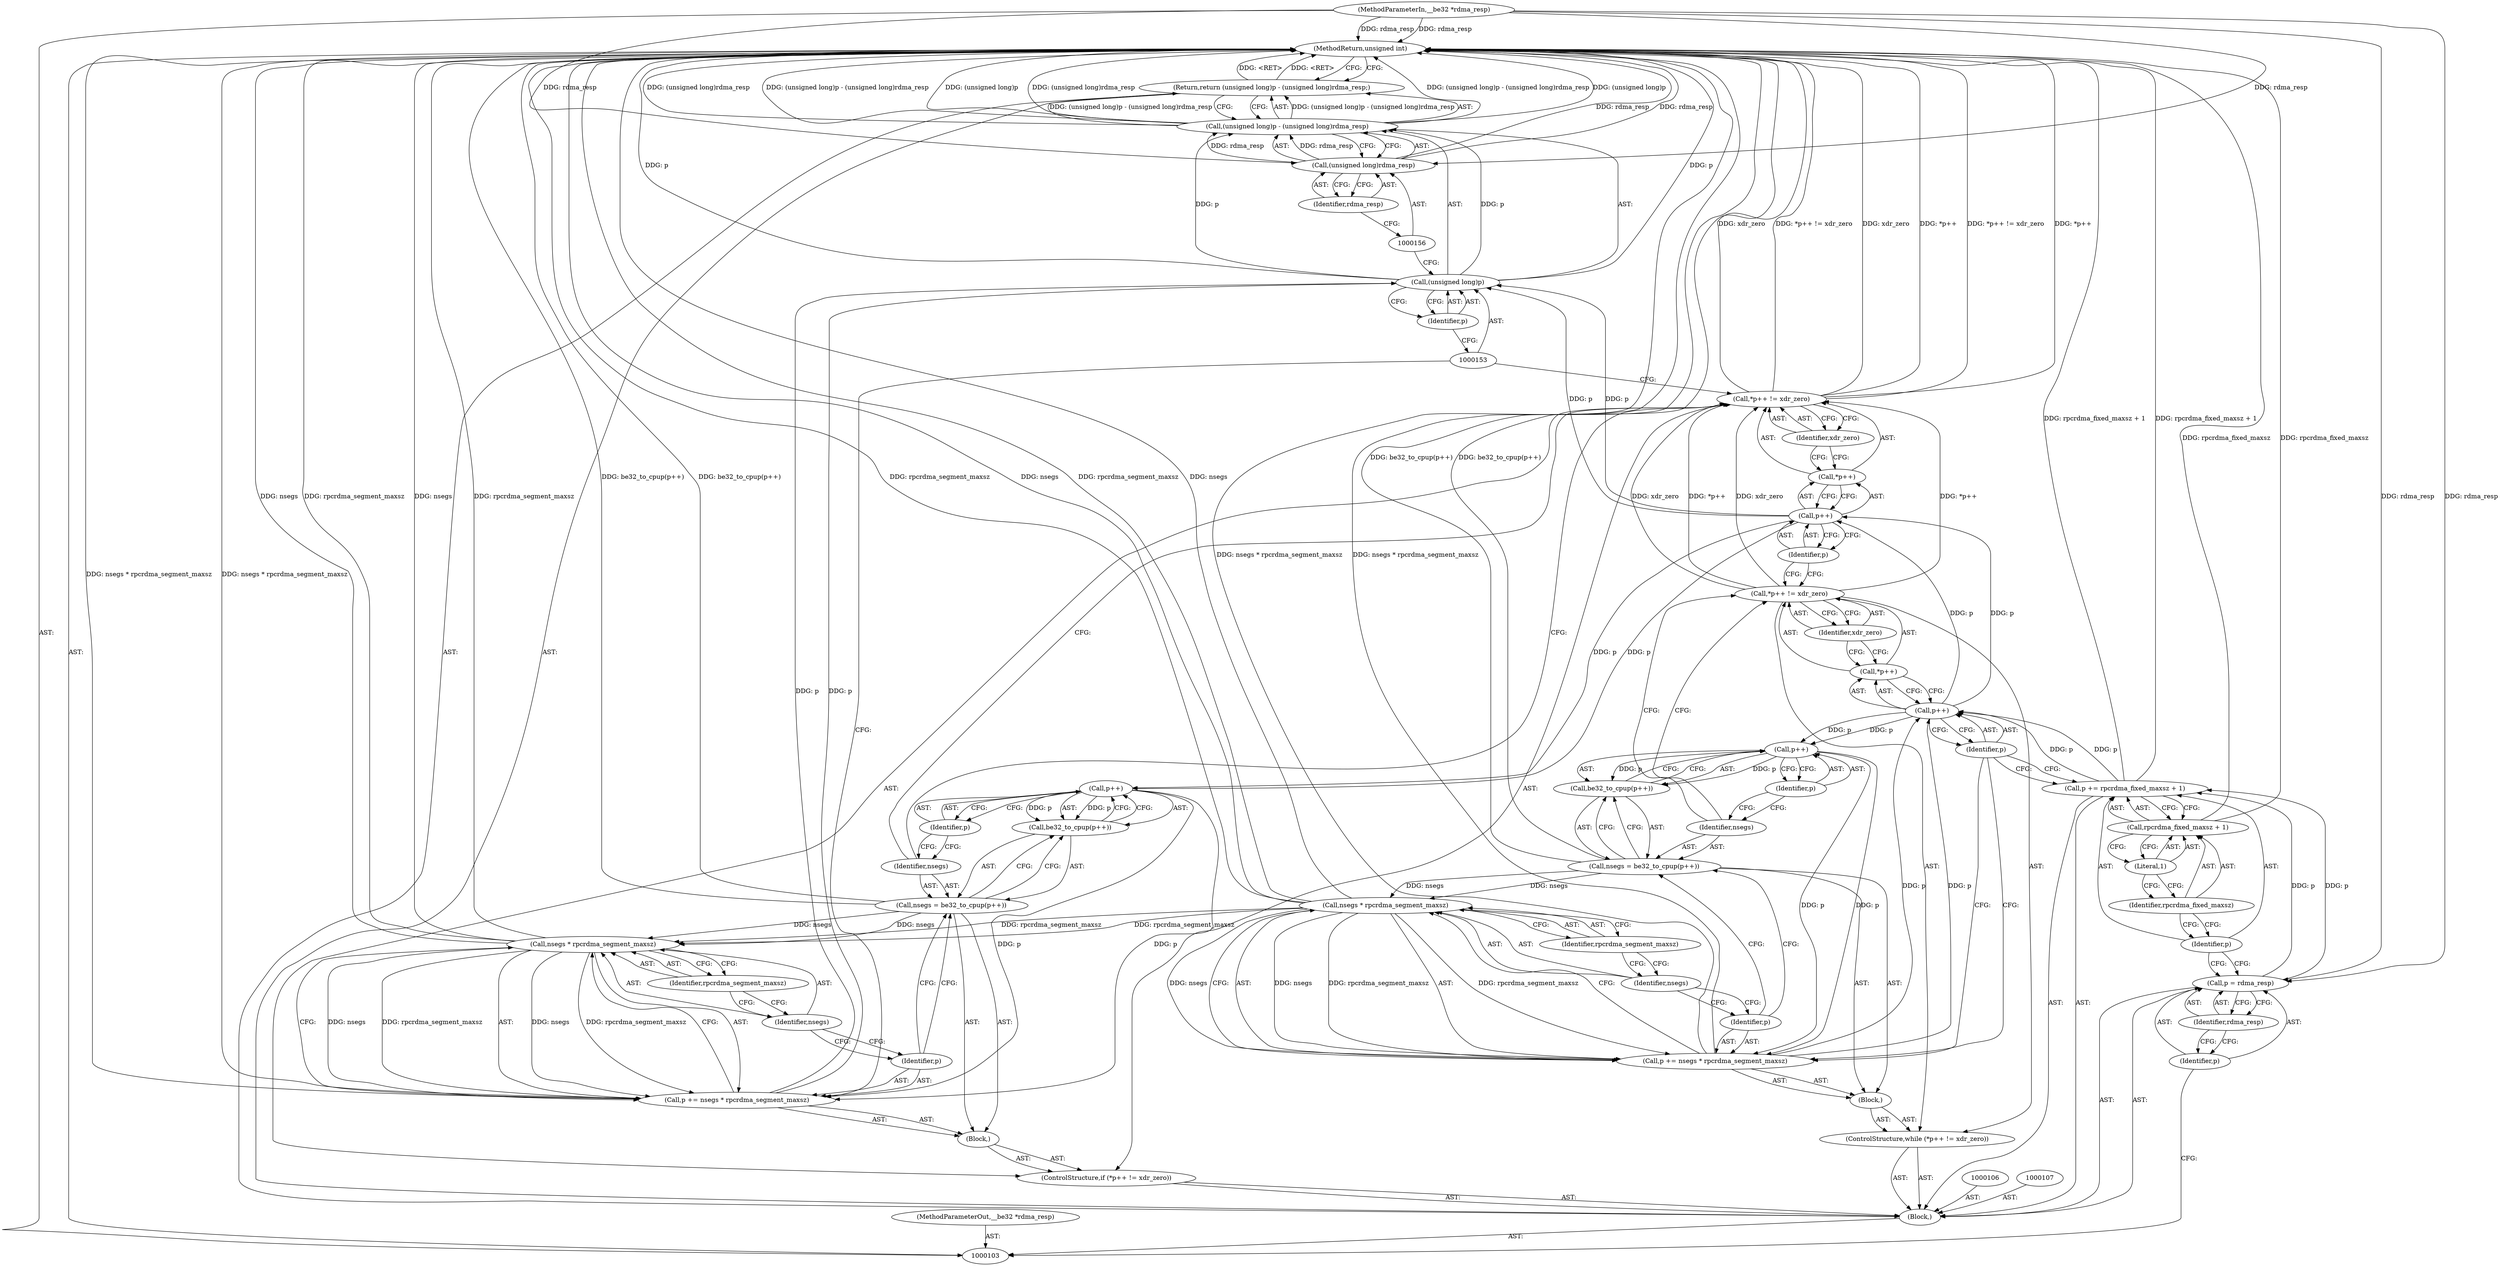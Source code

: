 digraph "1_linux_c70422f760c120480fee4de6c38804c72aa26bc1_28" {
"1000158" [label="(MethodReturn,unsigned int)"];
"1000104" [label="(MethodParameterIn,__be32 *rdma_resp)"];
"1000212" [label="(MethodParameterOut,__be32 *rdma_resp)"];
"1000125" [label="(Call,be32_to_cpup(p++))"];
"1000123" [label="(Call,nsegs = be32_to_cpup(p++))"];
"1000124" [label="(Identifier,nsegs)"];
"1000126" [label="(Call,p++)"];
"1000127" [label="(Identifier,p)"];
"1000132" [label="(Identifier,rpcrdma_segment_maxsz)"];
"1000128" [label="(Call,p += nsegs * rpcrdma_segment_maxsz)"];
"1000129" [label="(Identifier,p)"];
"1000130" [label="(Call,nsegs * rpcrdma_segment_maxsz)"];
"1000131" [label="(Identifier,nsegs)"];
"1000133" [label="(ControlStructure,if (*p++ != xdr_zero))"];
"1000138" [label="(Identifier,xdr_zero)"];
"1000139" [label="(Block,)"];
"1000134" [label="(Call,*p++ != xdr_zero)"];
"1000135" [label="(Call,*p++)"];
"1000136" [label="(Call,p++)"];
"1000137" [label="(Identifier,p)"];
"1000142" [label="(Call,be32_to_cpup(p++))"];
"1000140" [label="(Call,nsegs = be32_to_cpup(p++))"];
"1000141" [label="(Identifier,nsegs)"];
"1000143" [label="(Call,p++)"];
"1000144" [label="(Identifier,p)"];
"1000149" [label="(Identifier,rpcrdma_segment_maxsz)"];
"1000145" [label="(Call,p += nsegs * rpcrdma_segment_maxsz)"];
"1000146" [label="(Identifier,p)"];
"1000147" [label="(Call,nsegs * rpcrdma_segment_maxsz)"];
"1000148" [label="(Identifier,nsegs)"];
"1000150" [label="(Return,return (unsigned long)p - (unsigned long)rdma_resp;)"];
"1000154" [label="(Identifier,p)"];
"1000155" [label="(Call,(unsigned long)rdma_resp)"];
"1000157" [label="(Identifier,rdma_resp)"];
"1000151" [label="(Call,(unsigned long)p - (unsigned long)rdma_resp)"];
"1000152" [label="(Call,(unsigned long)p)"];
"1000105" [label="(Block,)"];
"1000108" [label="(Call,p = rdma_resp)"];
"1000109" [label="(Identifier,p)"];
"1000110" [label="(Identifier,rdma_resp)"];
"1000111" [label="(Call,p += rpcrdma_fixed_maxsz + 1)"];
"1000112" [label="(Identifier,p)"];
"1000115" [label="(Literal,1)"];
"1000113" [label="(Call,rpcrdma_fixed_maxsz + 1)"];
"1000114" [label="(Identifier,rpcrdma_fixed_maxsz)"];
"1000116" [label="(ControlStructure,while (*p++ != xdr_zero))"];
"1000121" [label="(Identifier,xdr_zero)"];
"1000122" [label="(Block,)"];
"1000117" [label="(Call,*p++ != xdr_zero)"];
"1000118" [label="(Call,*p++)"];
"1000119" [label="(Call,p++)"];
"1000120" [label="(Identifier,p)"];
"1000158" -> "1000103"  [label="AST: "];
"1000158" -> "1000150"  [label="CFG: "];
"1000128" -> "1000158"  [label="DDG: nsegs * rpcrdma_segment_maxsz"];
"1000140" -> "1000158"  [label="DDG: be32_to_cpup(p++)"];
"1000123" -> "1000158"  [label="DDG: be32_to_cpup(p++)"];
"1000151" -> "1000158"  [label="DDG: (unsigned long)p - (unsigned long)rdma_resp"];
"1000151" -> "1000158"  [label="DDG: (unsigned long)p"];
"1000151" -> "1000158"  [label="DDG: (unsigned long)rdma_resp"];
"1000155" -> "1000158"  [label="DDG: rdma_resp"];
"1000104" -> "1000158"  [label="DDG: rdma_resp"];
"1000113" -> "1000158"  [label="DDG: rpcrdma_fixed_maxsz"];
"1000152" -> "1000158"  [label="DDG: p"];
"1000130" -> "1000158"  [label="DDG: nsegs"];
"1000130" -> "1000158"  [label="DDG: rpcrdma_segment_maxsz"];
"1000134" -> "1000158"  [label="DDG: *p++ != xdr_zero"];
"1000134" -> "1000158"  [label="DDG: *p++"];
"1000134" -> "1000158"  [label="DDG: xdr_zero"];
"1000147" -> "1000158"  [label="DDG: rpcrdma_segment_maxsz"];
"1000147" -> "1000158"  [label="DDG: nsegs"];
"1000111" -> "1000158"  [label="DDG: rpcrdma_fixed_maxsz + 1"];
"1000145" -> "1000158"  [label="DDG: nsegs * rpcrdma_segment_maxsz"];
"1000150" -> "1000158"  [label="DDG: <RET>"];
"1000104" -> "1000103"  [label="AST: "];
"1000104" -> "1000158"  [label="DDG: rdma_resp"];
"1000104" -> "1000108"  [label="DDG: rdma_resp"];
"1000104" -> "1000155"  [label="DDG: rdma_resp"];
"1000212" -> "1000103"  [label="AST: "];
"1000125" -> "1000123"  [label="AST: "];
"1000125" -> "1000126"  [label="CFG: "];
"1000126" -> "1000125"  [label="AST: "];
"1000123" -> "1000125"  [label="CFG: "];
"1000126" -> "1000125"  [label="DDG: p"];
"1000123" -> "1000122"  [label="AST: "];
"1000123" -> "1000125"  [label="CFG: "];
"1000124" -> "1000123"  [label="AST: "];
"1000125" -> "1000123"  [label="AST: "];
"1000129" -> "1000123"  [label="CFG: "];
"1000123" -> "1000158"  [label="DDG: be32_to_cpup(p++)"];
"1000123" -> "1000130"  [label="DDG: nsegs"];
"1000124" -> "1000123"  [label="AST: "];
"1000124" -> "1000117"  [label="CFG: "];
"1000127" -> "1000124"  [label="CFG: "];
"1000126" -> "1000125"  [label="AST: "];
"1000126" -> "1000127"  [label="CFG: "];
"1000127" -> "1000126"  [label="AST: "];
"1000125" -> "1000126"  [label="CFG: "];
"1000126" -> "1000125"  [label="DDG: p"];
"1000119" -> "1000126"  [label="DDG: p"];
"1000126" -> "1000128"  [label="DDG: p"];
"1000127" -> "1000126"  [label="AST: "];
"1000127" -> "1000124"  [label="CFG: "];
"1000126" -> "1000127"  [label="CFG: "];
"1000132" -> "1000130"  [label="AST: "];
"1000132" -> "1000131"  [label="CFG: "];
"1000130" -> "1000132"  [label="CFG: "];
"1000128" -> "1000122"  [label="AST: "];
"1000128" -> "1000130"  [label="CFG: "];
"1000129" -> "1000128"  [label="AST: "];
"1000130" -> "1000128"  [label="AST: "];
"1000120" -> "1000128"  [label="CFG: "];
"1000128" -> "1000158"  [label="DDG: nsegs * rpcrdma_segment_maxsz"];
"1000128" -> "1000119"  [label="DDG: p"];
"1000130" -> "1000128"  [label="DDG: nsegs"];
"1000130" -> "1000128"  [label="DDG: rpcrdma_segment_maxsz"];
"1000126" -> "1000128"  [label="DDG: p"];
"1000129" -> "1000128"  [label="AST: "];
"1000129" -> "1000123"  [label="CFG: "];
"1000131" -> "1000129"  [label="CFG: "];
"1000130" -> "1000128"  [label="AST: "];
"1000130" -> "1000132"  [label="CFG: "];
"1000131" -> "1000130"  [label="AST: "];
"1000132" -> "1000130"  [label="AST: "];
"1000128" -> "1000130"  [label="CFG: "];
"1000130" -> "1000158"  [label="DDG: nsegs"];
"1000130" -> "1000158"  [label="DDG: rpcrdma_segment_maxsz"];
"1000130" -> "1000128"  [label="DDG: nsegs"];
"1000130" -> "1000128"  [label="DDG: rpcrdma_segment_maxsz"];
"1000123" -> "1000130"  [label="DDG: nsegs"];
"1000130" -> "1000147"  [label="DDG: rpcrdma_segment_maxsz"];
"1000131" -> "1000130"  [label="AST: "];
"1000131" -> "1000129"  [label="CFG: "];
"1000132" -> "1000131"  [label="CFG: "];
"1000133" -> "1000105"  [label="AST: "];
"1000134" -> "1000133"  [label="AST: "];
"1000139" -> "1000133"  [label="AST: "];
"1000138" -> "1000134"  [label="AST: "];
"1000138" -> "1000135"  [label="CFG: "];
"1000134" -> "1000138"  [label="CFG: "];
"1000139" -> "1000133"  [label="AST: "];
"1000140" -> "1000139"  [label="AST: "];
"1000145" -> "1000139"  [label="AST: "];
"1000134" -> "1000133"  [label="AST: "];
"1000134" -> "1000138"  [label="CFG: "];
"1000135" -> "1000134"  [label="AST: "];
"1000138" -> "1000134"  [label="AST: "];
"1000141" -> "1000134"  [label="CFG: "];
"1000153" -> "1000134"  [label="CFG: "];
"1000134" -> "1000158"  [label="DDG: *p++ != xdr_zero"];
"1000134" -> "1000158"  [label="DDG: *p++"];
"1000134" -> "1000158"  [label="DDG: xdr_zero"];
"1000117" -> "1000134"  [label="DDG: *p++"];
"1000117" -> "1000134"  [label="DDG: xdr_zero"];
"1000135" -> "1000134"  [label="AST: "];
"1000135" -> "1000136"  [label="CFG: "];
"1000136" -> "1000135"  [label="AST: "];
"1000138" -> "1000135"  [label="CFG: "];
"1000136" -> "1000135"  [label="AST: "];
"1000136" -> "1000137"  [label="CFG: "];
"1000137" -> "1000136"  [label="AST: "];
"1000135" -> "1000136"  [label="CFG: "];
"1000119" -> "1000136"  [label="DDG: p"];
"1000136" -> "1000143"  [label="DDG: p"];
"1000136" -> "1000152"  [label="DDG: p"];
"1000137" -> "1000136"  [label="AST: "];
"1000137" -> "1000117"  [label="CFG: "];
"1000136" -> "1000137"  [label="CFG: "];
"1000142" -> "1000140"  [label="AST: "];
"1000142" -> "1000143"  [label="CFG: "];
"1000143" -> "1000142"  [label="AST: "];
"1000140" -> "1000142"  [label="CFG: "];
"1000143" -> "1000142"  [label="DDG: p"];
"1000140" -> "1000139"  [label="AST: "];
"1000140" -> "1000142"  [label="CFG: "];
"1000141" -> "1000140"  [label="AST: "];
"1000142" -> "1000140"  [label="AST: "];
"1000146" -> "1000140"  [label="CFG: "];
"1000140" -> "1000158"  [label="DDG: be32_to_cpup(p++)"];
"1000140" -> "1000147"  [label="DDG: nsegs"];
"1000141" -> "1000140"  [label="AST: "];
"1000141" -> "1000134"  [label="CFG: "];
"1000144" -> "1000141"  [label="CFG: "];
"1000143" -> "1000142"  [label="AST: "];
"1000143" -> "1000144"  [label="CFG: "];
"1000144" -> "1000143"  [label="AST: "];
"1000142" -> "1000143"  [label="CFG: "];
"1000143" -> "1000142"  [label="DDG: p"];
"1000136" -> "1000143"  [label="DDG: p"];
"1000143" -> "1000145"  [label="DDG: p"];
"1000144" -> "1000143"  [label="AST: "];
"1000144" -> "1000141"  [label="CFG: "];
"1000143" -> "1000144"  [label="CFG: "];
"1000149" -> "1000147"  [label="AST: "];
"1000149" -> "1000148"  [label="CFG: "];
"1000147" -> "1000149"  [label="CFG: "];
"1000145" -> "1000139"  [label="AST: "];
"1000145" -> "1000147"  [label="CFG: "];
"1000146" -> "1000145"  [label="AST: "];
"1000147" -> "1000145"  [label="AST: "];
"1000153" -> "1000145"  [label="CFG: "];
"1000145" -> "1000158"  [label="DDG: nsegs * rpcrdma_segment_maxsz"];
"1000147" -> "1000145"  [label="DDG: nsegs"];
"1000147" -> "1000145"  [label="DDG: rpcrdma_segment_maxsz"];
"1000143" -> "1000145"  [label="DDG: p"];
"1000145" -> "1000152"  [label="DDG: p"];
"1000146" -> "1000145"  [label="AST: "];
"1000146" -> "1000140"  [label="CFG: "];
"1000148" -> "1000146"  [label="CFG: "];
"1000147" -> "1000145"  [label="AST: "];
"1000147" -> "1000149"  [label="CFG: "];
"1000148" -> "1000147"  [label="AST: "];
"1000149" -> "1000147"  [label="AST: "];
"1000145" -> "1000147"  [label="CFG: "];
"1000147" -> "1000158"  [label="DDG: rpcrdma_segment_maxsz"];
"1000147" -> "1000158"  [label="DDG: nsegs"];
"1000147" -> "1000145"  [label="DDG: nsegs"];
"1000147" -> "1000145"  [label="DDG: rpcrdma_segment_maxsz"];
"1000140" -> "1000147"  [label="DDG: nsegs"];
"1000130" -> "1000147"  [label="DDG: rpcrdma_segment_maxsz"];
"1000148" -> "1000147"  [label="AST: "];
"1000148" -> "1000146"  [label="CFG: "];
"1000149" -> "1000148"  [label="CFG: "];
"1000150" -> "1000105"  [label="AST: "];
"1000150" -> "1000151"  [label="CFG: "];
"1000151" -> "1000150"  [label="AST: "];
"1000158" -> "1000150"  [label="CFG: "];
"1000150" -> "1000158"  [label="DDG: <RET>"];
"1000151" -> "1000150"  [label="DDG: (unsigned long)p - (unsigned long)rdma_resp"];
"1000154" -> "1000152"  [label="AST: "];
"1000154" -> "1000153"  [label="CFG: "];
"1000152" -> "1000154"  [label="CFG: "];
"1000155" -> "1000151"  [label="AST: "];
"1000155" -> "1000157"  [label="CFG: "];
"1000156" -> "1000155"  [label="AST: "];
"1000157" -> "1000155"  [label="AST: "];
"1000151" -> "1000155"  [label="CFG: "];
"1000155" -> "1000158"  [label="DDG: rdma_resp"];
"1000155" -> "1000151"  [label="DDG: rdma_resp"];
"1000104" -> "1000155"  [label="DDG: rdma_resp"];
"1000157" -> "1000155"  [label="AST: "];
"1000157" -> "1000156"  [label="CFG: "];
"1000155" -> "1000157"  [label="CFG: "];
"1000151" -> "1000150"  [label="AST: "];
"1000151" -> "1000155"  [label="CFG: "];
"1000152" -> "1000151"  [label="AST: "];
"1000155" -> "1000151"  [label="AST: "];
"1000150" -> "1000151"  [label="CFG: "];
"1000151" -> "1000158"  [label="DDG: (unsigned long)p - (unsigned long)rdma_resp"];
"1000151" -> "1000158"  [label="DDG: (unsigned long)p"];
"1000151" -> "1000158"  [label="DDG: (unsigned long)rdma_resp"];
"1000151" -> "1000150"  [label="DDG: (unsigned long)p - (unsigned long)rdma_resp"];
"1000152" -> "1000151"  [label="DDG: p"];
"1000155" -> "1000151"  [label="DDG: rdma_resp"];
"1000152" -> "1000151"  [label="AST: "];
"1000152" -> "1000154"  [label="CFG: "];
"1000153" -> "1000152"  [label="AST: "];
"1000154" -> "1000152"  [label="AST: "];
"1000156" -> "1000152"  [label="CFG: "];
"1000152" -> "1000158"  [label="DDG: p"];
"1000152" -> "1000151"  [label="DDG: p"];
"1000145" -> "1000152"  [label="DDG: p"];
"1000136" -> "1000152"  [label="DDG: p"];
"1000105" -> "1000103"  [label="AST: "];
"1000106" -> "1000105"  [label="AST: "];
"1000107" -> "1000105"  [label="AST: "];
"1000108" -> "1000105"  [label="AST: "];
"1000111" -> "1000105"  [label="AST: "];
"1000116" -> "1000105"  [label="AST: "];
"1000133" -> "1000105"  [label="AST: "];
"1000150" -> "1000105"  [label="AST: "];
"1000108" -> "1000105"  [label="AST: "];
"1000108" -> "1000110"  [label="CFG: "];
"1000109" -> "1000108"  [label="AST: "];
"1000110" -> "1000108"  [label="AST: "];
"1000112" -> "1000108"  [label="CFG: "];
"1000104" -> "1000108"  [label="DDG: rdma_resp"];
"1000108" -> "1000111"  [label="DDG: p"];
"1000109" -> "1000108"  [label="AST: "];
"1000109" -> "1000103"  [label="CFG: "];
"1000110" -> "1000109"  [label="CFG: "];
"1000110" -> "1000108"  [label="AST: "];
"1000110" -> "1000109"  [label="CFG: "];
"1000108" -> "1000110"  [label="CFG: "];
"1000111" -> "1000105"  [label="AST: "];
"1000111" -> "1000113"  [label="CFG: "];
"1000112" -> "1000111"  [label="AST: "];
"1000113" -> "1000111"  [label="AST: "];
"1000120" -> "1000111"  [label="CFG: "];
"1000111" -> "1000158"  [label="DDG: rpcrdma_fixed_maxsz + 1"];
"1000108" -> "1000111"  [label="DDG: p"];
"1000111" -> "1000119"  [label="DDG: p"];
"1000112" -> "1000111"  [label="AST: "];
"1000112" -> "1000108"  [label="CFG: "];
"1000114" -> "1000112"  [label="CFG: "];
"1000115" -> "1000113"  [label="AST: "];
"1000115" -> "1000114"  [label="CFG: "];
"1000113" -> "1000115"  [label="CFG: "];
"1000113" -> "1000111"  [label="AST: "];
"1000113" -> "1000115"  [label="CFG: "];
"1000114" -> "1000113"  [label="AST: "];
"1000115" -> "1000113"  [label="AST: "];
"1000111" -> "1000113"  [label="CFG: "];
"1000113" -> "1000158"  [label="DDG: rpcrdma_fixed_maxsz"];
"1000114" -> "1000113"  [label="AST: "];
"1000114" -> "1000112"  [label="CFG: "];
"1000115" -> "1000114"  [label="CFG: "];
"1000116" -> "1000105"  [label="AST: "];
"1000117" -> "1000116"  [label="AST: "];
"1000122" -> "1000116"  [label="AST: "];
"1000121" -> "1000117"  [label="AST: "];
"1000121" -> "1000118"  [label="CFG: "];
"1000117" -> "1000121"  [label="CFG: "];
"1000122" -> "1000116"  [label="AST: "];
"1000123" -> "1000122"  [label="AST: "];
"1000128" -> "1000122"  [label="AST: "];
"1000117" -> "1000116"  [label="AST: "];
"1000117" -> "1000121"  [label="CFG: "];
"1000118" -> "1000117"  [label="AST: "];
"1000121" -> "1000117"  [label="AST: "];
"1000124" -> "1000117"  [label="CFG: "];
"1000137" -> "1000117"  [label="CFG: "];
"1000117" -> "1000134"  [label="DDG: *p++"];
"1000117" -> "1000134"  [label="DDG: xdr_zero"];
"1000118" -> "1000117"  [label="AST: "];
"1000118" -> "1000119"  [label="CFG: "];
"1000119" -> "1000118"  [label="AST: "];
"1000121" -> "1000118"  [label="CFG: "];
"1000119" -> "1000118"  [label="AST: "];
"1000119" -> "1000120"  [label="CFG: "];
"1000120" -> "1000119"  [label="AST: "];
"1000118" -> "1000119"  [label="CFG: "];
"1000128" -> "1000119"  [label="DDG: p"];
"1000111" -> "1000119"  [label="DDG: p"];
"1000119" -> "1000126"  [label="DDG: p"];
"1000119" -> "1000136"  [label="DDG: p"];
"1000120" -> "1000119"  [label="AST: "];
"1000120" -> "1000128"  [label="CFG: "];
"1000120" -> "1000111"  [label="CFG: "];
"1000119" -> "1000120"  [label="CFG: "];
}
